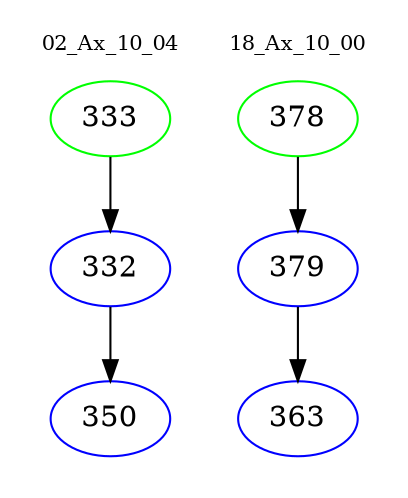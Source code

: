 digraph{
subgraph cluster_0 {
color = white
label = "02_Ax_10_04";
fontsize=10;
T0_333 [label="333", color="green"]
T0_333 -> T0_332 [color="black"]
T0_332 [label="332", color="blue"]
T0_332 -> T0_350 [color="black"]
T0_350 [label="350", color="blue"]
}
subgraph cluster_1 {
color = white
label = "18_Ax_10_00";
fontsize=10;
T1_378 [label="378", color="green"]
T1_378 -> T1_379 [color="black"]
T1_379 [label="379", color="blue"]
T1_379 -> T1_363 [color="black"]
T1_363 [label="363", color="blue"]
}
}
